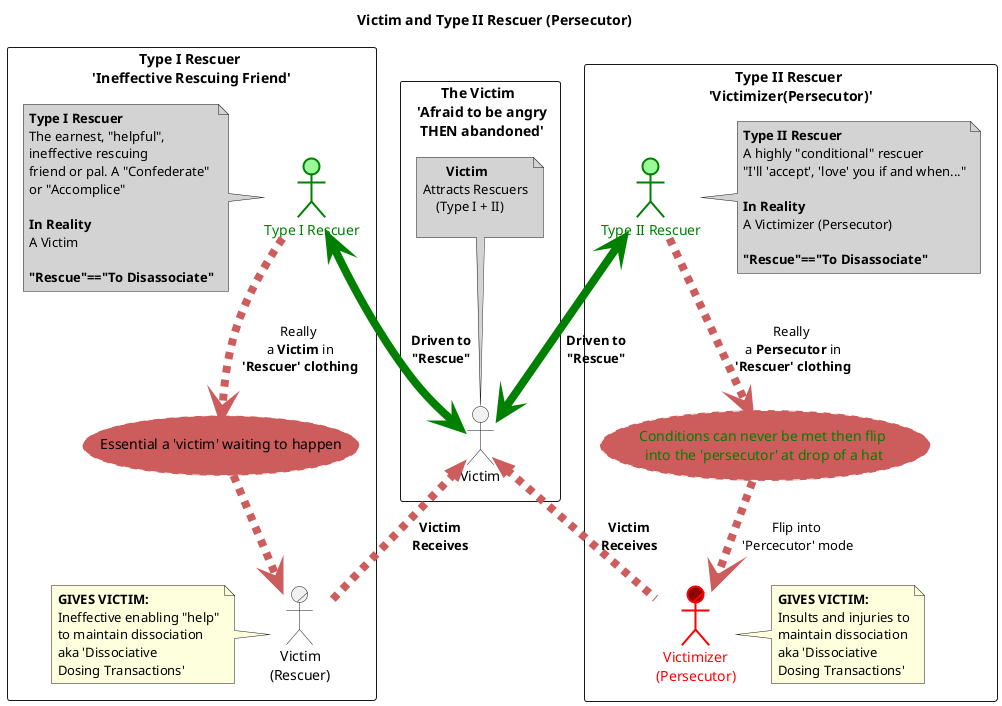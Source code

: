 'Diagram UI : https://www.planttext.com/
'Coding Documentation : https://plantuml.com/use-case-diagram#d50d8f9219a41435
@startuml


title Victim and Type II Rescuer (Persecutor)

'ACTORS IN THE GAME
rectangle "Type I Rescuer \n'Ineffective Rescuing Friend'" as type1res {

    actor "Type I Rescuer" as rescue1 #palegreen;line:green;line.bold;text:green
    actor/ "   Victim\n(Rescuer)" as vic2

    usecase "Essential a 'victim' waiting to happen" as rescue1uc #IndianRed;line:White;line.dashed

    note left of rescue1 #LightGray
    <b>Type I Rescuer </b>
    The earnest, "helpful",
    ineffective rescuing
    friend or pal. A "Confederate"
    or "Accomplice"

    <b>In Reality</b>
    A Victim

    <b>"Rescue"=="To Disassociate"</b>
    end note

    note left of vic2
    <b>GIVES VICTIM:</b>
    Ineffective enabling "help"
    to maintain dissociation
    aka 'Dissociative
    Dosing Transactions'
    end note

    rescue1 .[#IndianRed,plain,thickness=8].> rescue1uc : Really\n a <b>Victim </b>in\n <b>'Rescuer' clothing</b>
    rescue1uc .[#IndianRed,plain,thickness=8].> vic2
}

rectangle "The Victim \n 'Afraid to be angry\n THEN abandoned'" as typevic {

    actor :Victim: as vic

    note top of vic #LightGray
    <b>       Victim </b>
    Attracts Rescuers
        (Type I + II)

    end note

}

rectangle "Type II Rescuer \n'Victimizer(Persecutor)'" as type2res {


    actor :Type II Rescuer: as rescue2 #palegreen;line:green;line.bold;text:green
    actor/ :  Victimizer\n(Persecutor): as vicper #DarkRed;line:red;line.bold;text:red

    usecase "Conditions can never be met then flip\n into the 'persecutor' at drop of a hat" as vicpercond #IndianRed;line:White;line.dashed;text:green

    note right of rescue2 #LightGray
    <b>Type II Rescuer </b>
    A highly "conditional" rescuer
    "I'll 'accept', 'love' you if and when..."

    <b>In Reality</b>
    A Victimizer (Persecutor)

    <b>"Rescue"=="To Disassociate"</b>
    end note

    note right of vicper
    <b>GIVES VICTIM:</b>
    Insults and injuries to
    maintain dissociation
    aka 'Dissociative
    Dosing Transactions'
    end note

    ' vicper ..up..|> rescue2 #DarkGreen;line.dotted : Disguised As
    rescue2 .[#IndianRed,plain,thickness=8].> vicpercond : Really\n a <b>Persecutor</b> in\n <b>'Rescuer' clothing</b>
    vicpercond .[#IndianRed,plain,thickness=8].> vicper : Flip into\n 'Percecutor' mode
}


rescue1 <-[#green,plain,thickness=8]down-> vic: <b>Driven to</b>\n<b>"Rescue"</b>
rescue2 <-[#green,plain,thickness=8]down-> vic : <b>Driven to</b>\n<b>"Rescue"</b>
'<b>Driven to</b>\n<b>"Rescue"</b>

vic2 .[#IndianRed,plain,thickness=8]up.>> vic : <b>Victim</b>\n<b>Receives</b>
vicper .[#IndianRed,plain,thickness=8]up.>> vic : <b>Victim</b>\n<b>Receives</b>

@enduml
